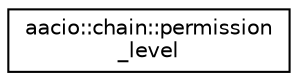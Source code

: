 digraph "Graphical Class Hierarchy"
{
  edge [fontname="Helvetica",fontsize="10",labelfontname="Helvetica",labelfontsize="10"];
  node [fontname="Helvetica",fontsize="10",shape=record];
  rankdir="LR";
  Node0 [label="aacio::chain::permission\l_level",height=0.2,width=0.4,color="black", fillcolor="white", style="filled",URL="$structaacio_1_1chain_1_1permission__level.html"];
}
